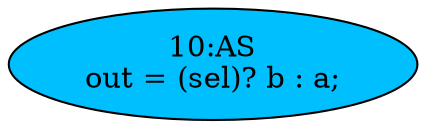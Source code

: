 strict digraph "" {
	node [label="\N"];
	"10:AS"	[ast="<pyverilog.vparser.ast.Assign object at 0x7fd0ed473450>",
		def_var="['out']",
		fillcolor=deepskyblue,
		label="10:AS
out = (sel)? b : a;",
		statements="[]",
		style=filled,
		typ=Assign,
		use_var="['sel', 'b', 'a']"];
}
